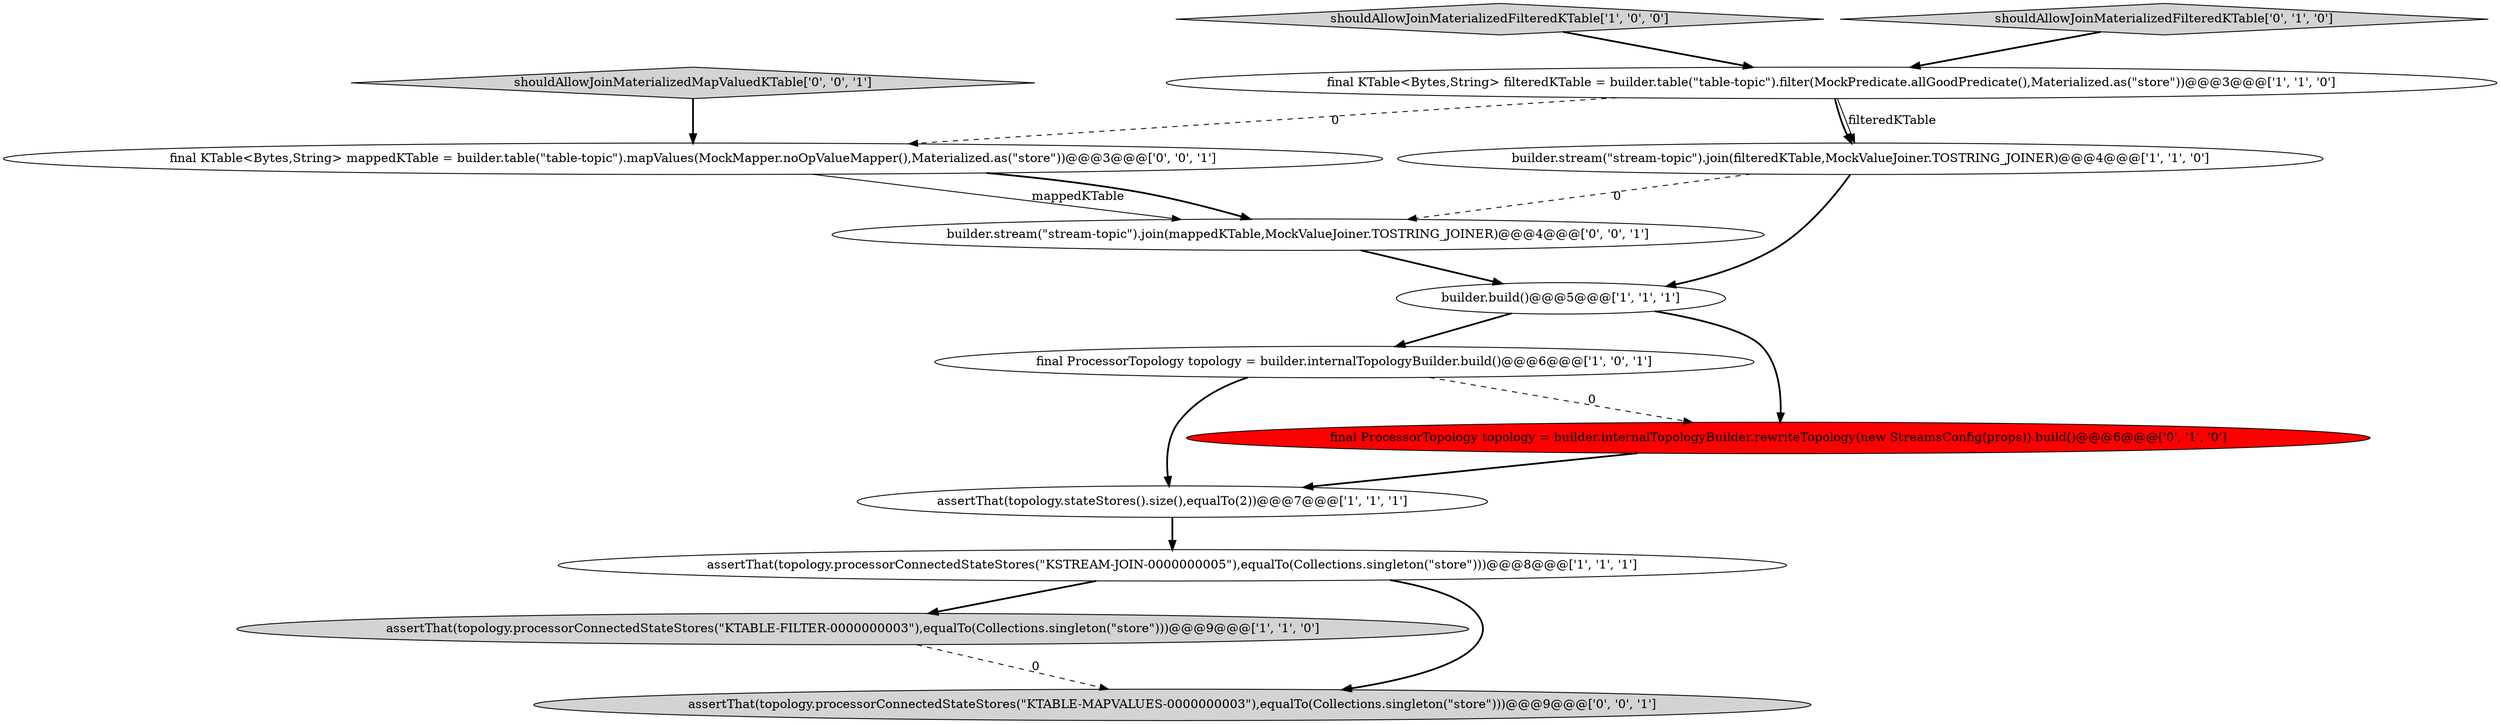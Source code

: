 digraph {
5 [style = filled, label = "final ProcessorTopology topology = builder.internalTopologyBuilder.build()@@@6@@@['1', '0', '1']", fillcolor = white, shape = ellipse image = "AAA0AAABBB1BBB"];
11 [style = filled, label = "final KTable<Bytes,String> mappedKTable = builder.table(\"table-topic\").mapValues(MockMapper.noOpValueMapper(),Materialized.as(\"store\"))@@@3@@@['0', '0', '1']", fillcolor = white, shape = ellipse image = "AAA0AAABBB3BBB"];
10 [style = filled, label = "builder.stream(\"stream-topic\").join(mappedKTable,MockValueJoiner.TOSTRING_JOINER)@@@4@@@['0', '0', '1']", fillcolor = white, shape = ellipse image = "AAA0AAABBB3BBB"];
3 [style = filled, label = "shouldAllowJoinMaterializedFilteredKTable['1', '0', '0']", fillcolor = lightgray, shape = diamond image = "AAA0AAABBB1BBB"];
4 [style = filled, label = "builder.stream(\"stream-topic\").join(filteredKTable,MockValueJoiner.TOSTRING_JOINER)@@@4@@@['1', '1', '0']", fillcolor = white, shape = ellipse image = "AAA0AAABBB1BBB"];
13 [style = filled, label = "shouldAllowJoinMaterializedMapValuedKTable['0', '0', '1']", fillcolor = lightgray, shape = diamond image = "AAA0AAABBB3BBB"];
9 [style = filled, label = "shouldAllowJoinMaterializedFilteredKTable['0', '1', '0']", fillcolor = lightgray, shape = diamond image = "AAA0AAABBB2BBB"];
1 [style = filled, label = "assertThat(topology.stateStores().size(),equalTo(2))@@@7@@@['1', '1', '1']", fillcolor = white, shape = ellipse image = "AAA0AAABBB1BBB"];
6 [style = filled, label = "assertThat(topology.processorConnectedStateStores(\"KTABLE-FILTER-0000000003\"),equalTo(Collections.singleton(\"store\")))@@@9@@@['1', '1', '0']", fillcolor = lightgray, shape = ellipse image = "AAA0AAABBB1BBB"];
2 [style = filled, label = "final KTable<Bytes,String> filteredKTable = builder.table(\"table-topic\").filter(MockPredicate.allGoodPredicate(),Materialized.as(\"store\"))@@@3@@@['1', '1', '0']", fillcolor = white, shape = ellipse image = "AAA0AAABBB1BBB"];
0 [style = filled, label = "assertThat(topology.processorConnectedStateStores(\"KSTREAM-JOIN-0000000005\"),equalTo(Collections.singleton(\"store\")))@@@8@@@['1', '1', '1']", fillcolor = white, shape = ellipse image = "AAA0AAABBB1BBB"];
7 [style = filled, label = "builder.build()@@@5@@@['1', '1', '1']", fillcolor = white, shape = ellipse image = "AAA0AAABBB1BBB"];
8 [style = filled, label = "final ProcessorTopology topology = builder.internalTopologyBuilder.rewriteTopology(new StreamsConfig(props)).build()@@@6@@@['0', '1', '0']", fillcolor = red, shape = ellipse image = "AAA1AAABBB2BBB"];
12 [style = filled, label = "assertThat(topology.processorConnectedStateStores(\"KTABLE-MAPVALUES-0000000003\"),equalTo(Collections.singleton(\"store\")))@@@9@@@['0', '0', '1']", fillcolor = lightgray, shape = ellipse image = "AAA0AAABBB3BBB"];
5->8 [style = dashed, label="0"];
8->1 [style = bold, label=""];
2->11 [style = dashed, label="0"];
5->1 [style = bold, label=""];
7->5 [style = bold, label=""];
1->0 [style = bold, label=""];
3->2 [style = bold, label=""];
4->10 [style = dashed, label="0"];
11->10 [style = solid, label="mappedKTable"];
7->8 [style = bold, label=""];
2->4 [style = bold, label=""];
0->6 [style = bold, label=""];
9->2 [style = bold, label=""];
11->10 [style = bold, label=""];
10->7 [style = bold, label=""];
4->7 [style = bold, label=""];
13->11 [style = bold, label=""];
0->12 [style = bold, label=""];
2->4 [style = solid, label="filteredKTable"];
6->12 [style = dashed, label="0"];
}
